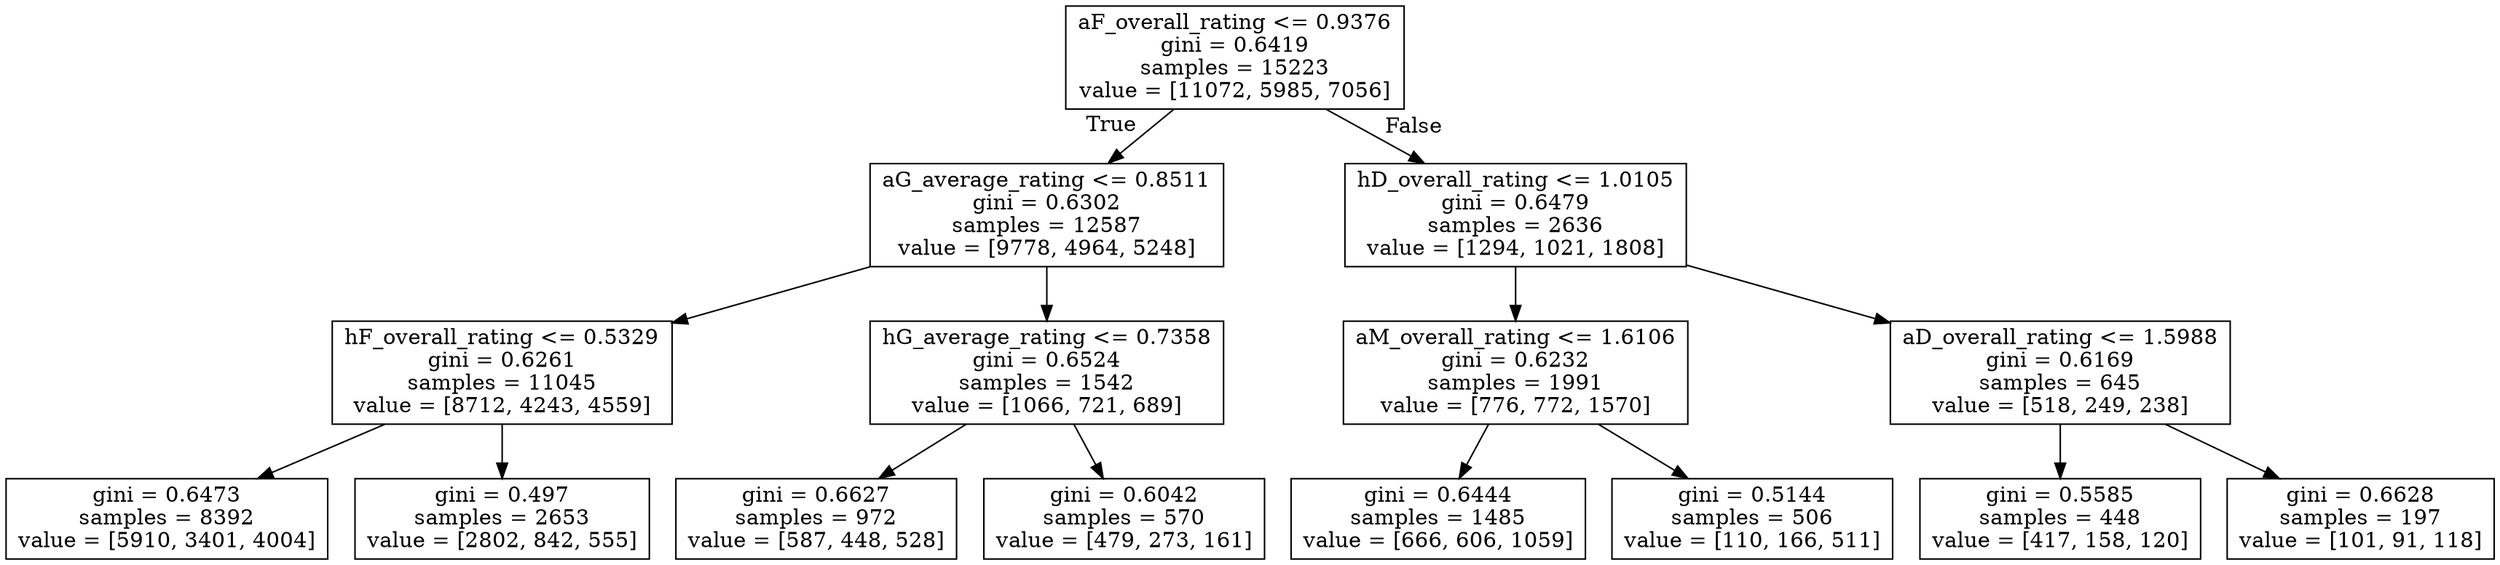 digraph Tree {
node [shape=box] ;
0 [label="aF_overall_rating <= 0.9376\ngini = 0.6419\nsamples = 15223\nvalue = [11072, 5985, 7056]"] ;
1 [label="aG_average_rating <= 0.8511\ngini = 0.6302\nsamples = 12587\nvalue = [9778, 4964, 5248]"] ;
0 -> 1 [labeldistance=2.5, labelangle=45, headlabel="True"] ;
2 [label="hF_overall_rating <= 0.5329\ngini = 0.6261\nsamples = 11045\nvalue = [8712, 4243, 4559]"] ;
1 -> 2 ;
3 [label="gini = 0.6473\nsamples = 8392\nvalue = [5910, 3401, 4004]"] ;
2 -> 3 ;
4 [label="gini = 0.497\nsamples = 2653\nvalue = [2802, 842, 555]"] ;
2 -> 4 ;
5 [label="hG_average_rating <= 0.7358\ngini = 0.6524\nsamples = 1542\nvalue = [1066, 721, 689]"] ;
1 -> 5 ;
6 [label="gini = 0.6627\nsamples = 972\nvalue = [587, 448, 528]"] ;
5 -> 6 ;
7 [label="gini = 0.6042\nsamples = 570\nvalue = [479, 273, 161]"] ;
5 -> 7 ;
8 [label="hD_overall_rating <= 1.0105\ngini = 0.6479\nsamples = 2636\nvalue = [1294, 1021, 1808]"] ;
0 -> 8 [labeldistance=2.5, labelangle=-45, headlabel="False"] ;
9 [label="aM_overall_rating <= 1.6106\ngini = 0.6232\nsamples = 1991\nvalue = [776, 772, 1570]"] ;
8 -> 9 ;
10 [label="gini = 0.6444\nsamples = 1485\nvalue = [666, 606, 1059]"] ;
9 -> 10 ;
11 [label="gini = 0.5144\nsamples = 506\nvalue = [110, 166, 511]"] ;
9 -> 11 ;
12 [label="aD_overall_rating <= 1.5988\ngini = 0.6169\nsamples = 645\nvalue = [518, 249, 238]"] ;
8 -> 12 ;
13 [label="gini = 0.5585\nsamples = 448\nvalue = [417, 158, 120]"] ;
12 -> 13 ;
14 [label="gini = 0.6628\nsamples = 197\nvalue = [101, 91, 118]"] ;
12 -> 14 ;
}